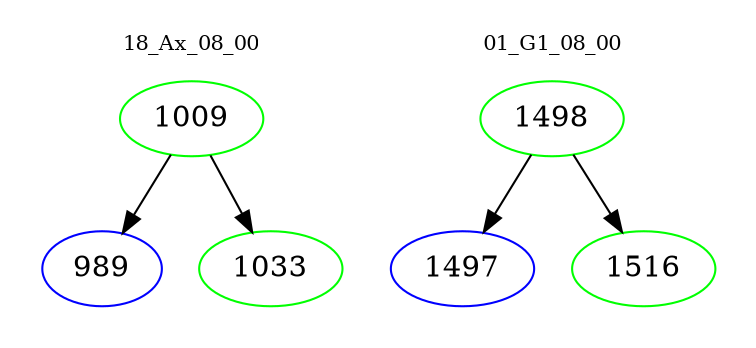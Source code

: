 digraph{
subgraph cluster_0 {
color = white
label = "18_Ax_08_00";
fontsize=10;
T0_1009 [label="1009", color="green"]
T0_1009 -> T0_989 [color="black"]
T0_989 [label="989", color="blue"]
T0_1009 -> T0_1033 [color="black"]
T0_1033 [label="1033", color="green"]
}
subgraph cluster_1 {
color = white
label = "01_G1_08_00";
fontsize=10;
T1_1498 [label="1498", color="green"]
T1_1498 -> T1_1497 [color="black"]
T1_1497 [label="1497", color="blue"]
T1_1498 -> T1_1516 [color="black"]
T1_1516 [label="1516", color="green"]
}
}

